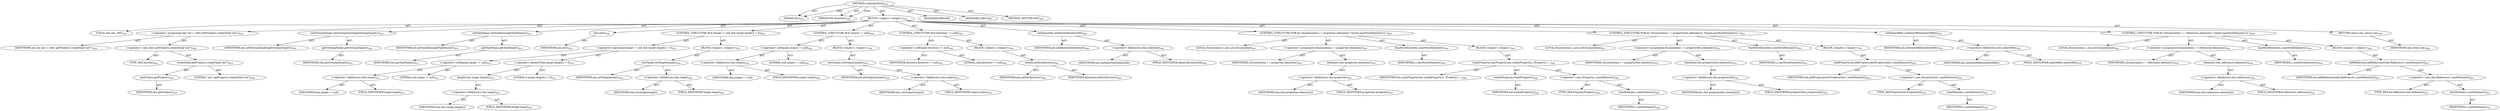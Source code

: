 digraph "createAntTask" {  
"111669149716" [label = <(METHOD,createAntTask)<SUB>428</SUB>> ]
"115964117009" [label = <(PARAM,this)<SUB>428</SUB>> ]
"115964117030" [label = <(PARAM,File directory)<SUB>428</SUB>> ]
"25769803825" [label = <(BLOCK,&lt;empty&gt;,&lt;empty&gt;)<SUB>428</SUB>> ]
"94489280526" [label = <(LOCAL,Ant ant: ANY)<SUB>429</SUB>> ]
"30064771229" [label = <(&lt;operator&gt;.assignment,Ant ant = (Ant) getProject().createTask(&quot;ant&quot;))<SUB>429</SUB>> ]
"68719476878" [label = <(IDENTIFIER,ant,Ant ant = (Ant) getProject().createTask(&quot;ant&quot;))<SUB>429</SUB>> ]
"30064771230" [label = <(&lt;operator&gt;.cast,(Ant) getProject().createTask(&quot;ant&quot;))<SUB>429</SUB>> ]
"180388626434" [label = <(TYPE_REF,Ant,Ant)<SUB>429</SUB>> ]
"30064771231" [label = <(createTask,getProject().createTask(&quot;ant&quot;))<SUB>429</SUB>> ]
"30064771232" [label = <(getProject,getProject())<SUB>429</SUB>> ]
"68719476760" [label = <(IDENTIFIER,this,getProject())<SUB>429</SUB>> ]
"90194313242" [label = <(LITERAL,&quot;ant&quot;,getProject().createTask(&quot;ant&quot;))<SUB>429</SUB>> ]
"30064771233" [label = <(setOwningTarget,setOwningTarget(getOwningTarget()))<SUB>430</SUB>> ]
"68719476879" [label = <(IDENTIFIER,ant,setOwningTarget(getOwningTarget()))<SUB>430</SUB>> ]
"30064771234" [label = <(getOwningTarget,getOwningTarget())<SUB>430</SUB>> ]
"68719476761" [label = <(IDENTIFIER,this,getOwningTarget())<SUB>430</SUB>> ]
"30064771235" [label = <(setTaskName,setTaskName(getTaskName()))<SUB>431</SUB>> ]
"68719476880" [label = <(IDENTIFIER,ant,setTaskName(getTaskName()))<SUB>431</SUB>> ]
"30064771236" [label = <(getTaskName,getTaskName())<SUB>431</SUB>> ]
"68719476762" [label = <(IDENTIFIER,this,getTaskName())<SUB>431</SUB>> ]
"30064771237" [label = <(init,init())<SUB>432</SUB>> ]
"68719476881" [label = <(IDENTIFIER,ant,init())<SUB>432</SUB>> ]
"47244640281" [label = <(CONTROL_STRUCTURE,IF,if (target != null &amp;&amp; target.length() &gt; 0))<SUB>433</SUB>> ]
"30064771238" [label = <(&lt;operator&gt;.logicalAnd,target != null &amp;&amp; target.length() &gt; 0)<SUB>433</SUB>> ]
"30064771239" [label = <(&lt;operator&gt;.notEquals,target != null)<SUB>433</SUB>> ]
"30064771240" [label = <(&lt;operator&gt;.fieldAccess,this.target)<SUB>433</SUB>> ]
"68719476882" [label = <(IDENTIFIER,this,target != null)> ]
"55834574877" [label = <(FIELD_IDENTIFIER,target,target)<SUB>433</SUB>> ]
"90194313243" [label = <(LITERAL,null,target != null)<SUB>433</SUB>> ]
"30064771241" [label = <(&lt;operator&gt;.greaterThan,target.length() &gt; 0)<SUB>433</SUB>> ]
"30064771242" [label = <(length,this.target.length())<SUB>433</SUB>> ]
"30064771243" [label = <(&lt;operator&gt;.fieldAccess,this.target)<SUB>433</SUB>> ]
"68719476883" [label = <(IDENTIFIER,this,this.target.length())> ]
"55834574878" [label = <(FIELD_IDENTIFIER,target,target)<SUB>433</SUB>> ]
"90194313244" [label = <(LITERAL,0,target.length() &gt; 0)<SUB>433</SUB>> ]
"25769803826" [label = <(BLOCK,&lt;empty&gt;,&lt;empty&gt;)<SUB>433</SUB>> ]
"30064771244" [label = <(setTarget,setTarget(target))<SUB>434</SUB>> ]
"68719476884" [label = <(IDENTIFIER,ant,setTarget(target))<SUB>434</SUB>> ]
"30064771245" [label = <(&lt;operator&gt;.fieldAccess,this.target)<SUB>434</SUB>> ]
"68719476885" [label = <(IDENTIFIER,this,setTarget(target))> ]
"55834574879" [label = <(FIELD_IDENTIFIER,target,target)<SUB>434</SUB>> ]
"47244640282" [label = <(CONTROL_STRUCTURE,IF,if (output != null))<SUB>438</SUB>> ]
"30064771246" [label = <(&lt;operator&gt;.notEquals,output != null)<SUB>438</SUB>> ]
"30064771247" [label = <(&lt;operator&gt;.fieldAccess,this.output)<SUB>438</SUB>> ]
"68719476886" [label = <(IDENTIFIER,this,output != null)> ]
"55834574880" [label = <(FIELD_IDENTIFIER,output,output)<SUB>438</SUB>> ]
"90194313245" [label = <(LITERAL,null,output != null)<SUB>438</SUB>> ]
"25769803827" [label = <(BLOCK,&lt;empty&gt;,&lt;empty&gt;)<SUB>438</SUB>> ]
"30064771248" [label = <(setOutput,setOutput(output))<SUB>439</SUB>> ]
"68719476887" [label = <(IDENTIFIER,ant,setOutput(output))<SUB>439</SUB>> ]
"30064771249" [label = <(&lt;operator&gt;.fieldAccess,this.output)<SUB>439</SUB>> ]
"68719476888" [label = <(IDENTIFIER,this,setOutput(output))> ]
"55834574881" [label = <(FIELD_IDENTIFIER,output,output)<SUB>439</SUB>> ]
"47244640283" [label = <(CONTROL_STRUCTURE,IF,if (directory != null))<SUB>442</SUB>> ]
"30064771250" [label = <(&lt;operator&gt;.notEquals,directory != null)<SUB>442</SUB>> ]
"68719476889" [label = <(IDENTIFIER,directory,directory != null)<SUB>442</SUB>> ]
"90194313246" [label = <(LITERAL,null,directory != null)<SUB>442</SUB>> ]
"25769803828" [label = <(BLOCK,&lt;empty&gt;,&lt;empty&gt;)<SUB>442</SUB>> ]
"30064771251" [label = <(setDir,setDir(directory))<SUB>443</SUB>> ]
"68719476890" [label = <(IDENTIFIER,ant,setDir(directory))<SUB>443</SUB>> ]
"68719476891" [label = <(IDENTIFIER,directory,setDir(directory))<SUB>443</SUB>> ]
"30064771252" [label = <(setInheritAll,setInheritAll(inheritAll))<SUB>446</SUB>> ]
"68719476892" [label = <(IDENTIFIER,ant,setInheritAll(inheritAll))<SUB>446</SUB>> ]
"30064771253" [label = <(&lt;operator&gt;.fieldAccess,this.inheritAll)<SUB>446</SUB>> ]
"68719476893" [label = <(IDENTIFIER,this,setInheritAll(inheritAll))> ]
"55834574882" [label = <(FIELD_IDENTIFIER,inheritAll,inheritAll)<SUB>446</SUB>> ]
"47244640284" [label = <(CONTROL_STRUCTURE,FOR,for (Enumeration i = properties.elements(); Some(i.hasMoreElements()); ))<SUB>447</SUB>> ]
"94489280527" [label = <(LOCAL,Enumeration i: java.util.Enumeration)<SUB>447</SUB>> ]
"30064771254" [label = <(&lt;operator&gt;.assignment,Enumeration i = properties.elements())<SUB>447</SUB>> ]
"68719476894" [label = <(IDENTIFIER,i,Enumeration i = properties.elements())<SUB>447</SUB>> ]
"30064771255" [label = <(elements,this.properties.elements())<SUB>447</SUB>> ]
"30064771256" [label = <(&lt;operator&gt;.fieldAccess,this.properties)<SUB>447</SUB>> ]
"68719476895" [label = <(IDENTIFIER,this,this.properties.elements())> ]
"55834574883" [label = <(FIELD_IDENTIFIER,properties,properties)<SUB>447</SUB>> ]
"30064771257" [label = <(hasMoreElements,i.hasMoreElements())<SUB>447</SUB>> ]
"68719476896" [label = <(IDENTIFIER,i,i.hasMoreElements())<SUB>447</SUB>> ]
"25769803829" [label = <(BLOCK,&lt;empty&gt;,&lt;empty&gt;)<SUB>447</SUB>> ]
"30064771258" [label = <(copyProperty,copyProperty(ant.createProperty(), (Property) i...)<SUB>448</SUB>> ]
"68719476763" [label = <(IDENTIFIER,this,copyProperty(ant.createProperty(), (Property) i...)<SUB>448</SUB>> ]
"30064771259" [label = <(createProperty,createProperty())<SUB>448</SUB>> ]
"68719476897" [label = <(IDENTIFIER,ant,createProperty())<SUB>448</SUB>> ]
"30064771260" [label = <(&lt;operator&gt;.cast,(Property) i.nextElement())<SUB>448</SUB>> ]
"180388626435" [label = <(TYPE_REF,Property,Property)<SUB>448</SUB>> ]
"30064771261" [label = <(nextElement,i.nextElement())<SUB>448</SUB>> ]
"68719476898" [label = <(IDENTIFIER,i,i.nextElement())<SUB>448</SUB>> ]
"47244640285" [label = <(CONTROL_STRUCTURE,FOR,for (Enumeration i = propertySets.elements(); Some(i.hasMoreElements()); ))<SUB>451</SUB>> ]
"94489280528" [label = <(LOCAL,Enumeration i: java.util.Enumeration)<SUB>451</SUB>> ]
"30064771262" [label = <(&lt;operator&gt;.assignment,Enumeration i = propertySets.elements())<SUB>451</SUB>> ]
"68719476899" [label = <(IDENTIFIER,i,Enumeration i = propertySets.elements())<SUB>451</SUB>> ]
"30064771263" [label = <(elements,this.propertySets.elements())<SUB>451</SUB>> ]
"30064771264" [label = <(&lt;operator&gt;.fieldAccess,this.propertySets)<SUB>451</SUB>> ]
"68719476900" [label = <(IDENTIFIER,this,this.propertySets.elements())> ]
"55834574884" [label = <(FIELD_IDENTIFIER,propertySets,propertySets)<SUB>451</SUB>> ]
"30064771265" [label = <(hasMoreElements,i.hasMoreElements())<SUB>451</SUB>> ]
"68719476901" [label = <(IDENTIFIER,i,i.hasMoreElements())<SUB>451</SUB>> ]
"25769803830" [label = <(BLOCK,&lt;empty&gt;,&lt;empty&gt;)<SUB>451</SUB>> ]
"30064771266" [label = <(addPropertyset,addPropertyset((PropertySet) i.nextElement()))<SUB>452</SUB>> ]
"68719476902" [label = <(IDENTIFIER,ant,addPropertyset((PropertySet) i.nextElement()))<SUB>452</SUB>> ]
"30064771267" [label = <(&lt;operator&gt;.cast,(PropertySet) i.nextElement())<SUB>452</SUB>> ]
"180388626436" [label = <(TYPE_REF,PropertySet,PropertySet)<SUB>452</SUB>> ]
"30064771268" [label = <(nextElement,i.nextElement())<SUB>452</SUB>> ]
"68719476903" [label = <(IDENTIFIER,i,i.nextElement())<SUB>452</SUB>> ]
"30064771269" [label = <(setInheritRefs,setInheritRefs(inheritRefs))<SUB>455</SUB>> ]
"68719476904" [label = <(IDENTIFIER,ant,setInheritRefs(inheritRefs))<SUB>455</SUB>> ]
"30064771270" [label = <(&lt;operator&gt;.fieldAccess,this.inheritRefs)<SUB>455</SUB>> ]
"68719476905" [label = <(IDENTIFIER,this,setInheritRefs(inheritRefs))> ]
"55834574885" [label = <(FIELD_IDENTIFIER,inheritRefs,inheritRefs)<SUB>455</SUB>> ]
"47244640286" [label = <(CONTROL_STRUCTURE,FOR,for (Enumeration i = references.elements(); Some(i.hasMoreElements()); ))<SUB>456</SUB>> ]
"94489280529" [label = <(LOCAL,Enumeration i: java.util.Enumeration)<SUB>456</SUB>> ]
"30064771271" [label = <(&lt;operator&gt;.assignment,Enumeration i = references.elements())<SUB>456</SUB>> ]
"68719476906" [label = <(IDENTIFIER,i,Enumeration i = references.elements())<SUB>456</SUB>> ]
"30064771272" [label = <(elements,this.references.elements())<SUB>456</SUB>> ]
"30064771273" [label = <(&lt;operator&gt;.fieldAccess,this.references)<SUB>456</SUB>> ]
"68719476907" [label = <(IDENTIFIER,this,this.references.elements())> ]
"55834574886" [label = <(FIELD_IDENTIFIER,references,references)<SUB>456</SUB>> ]
"30064771274" [label = <(hasMoreElements,i.hasMoreElements())<SUB>456</SUB>> ]
"68719476908" [label = <(IDENTIFIER,i,i.hasMoreElements())<SUB>456</SUB>> ]
"25769803831" [label = <(BLOCK,&lt;empty&gt;,&lt;empty&gt;)<SUB>456</SUB>> ]
"30064771275" [label = <(addReference,addReference((Ant.Reference) i.nextElement()))<SUB>457</SUB>> ]
"68719476909" [label = <(IDENTIFIER,ant,addReference((Ant.Reference) i.nextElement()))<SUB>457</SUB>> ]
"30064771276" [label = <(&lt;operator&gt;.cast,(Ant.Reference) i.nextElement())<SUB>457</SUB>> ]
"180388626437" [label = <(TYPE_REF,Ant.Reference,Ant.Reference)<SUB>457</SUB>> ]
"30064771277" [label = <(nextElement,i.nextElement())<SUB>457</SUB>> ]
"68719476910" [label = <(IDENTIFIER,i,i.nextElement())<SUB>457</SUB>> ]
"146028888069" [label = <(RETURN,return ant;,return ant;)<SUB>460</SUB>> ]
"68719476911" [label = <(IDENTIFIER,ant,return ant;)<SUB>460</SUB>> ]
"133143986227" [label = <(MODIFIER,PRIVATE)> ]
"133143986228" [label = <(MODIFIER,VIRTUAL)> ]
"128849018900" [label = <(METHOD_RETURN,ANY)<SUB>428</SUB>> ]
  "111669149716" -> "115964117009"  [ label = "AST: "] 
  "111669149716" -> "115964117030"  [ label = "AST: "] 
  "111669149716" -> "25769803825"  [ label = "AST: "] 
  "111669149716" -> "133143986227"  [ label = "AST: "] 
  "111669149716" -> "133143986228"  [ label = "AST: "] 
  "111669149716" -> "128849018900"  [ label = "AST: "] 
  "25769803825" -> "94489280526"  [ label = "AST: "] 
  "25769803825" -> "30064771229"  [ label = "AST: "] 
  "25769803825" -> "30064771233"  [ label = "AST: "] 
  "25769803825" -> "30064771235"  [ label = "AST: "] 
  "25769803825" -> "30064771237"  [ label = "AST: "] 
  "25769803825" -> "47244640281"  [ label = "AST: "] 
  "25769803825" -> "47244640282"  [ label = "AST: "] 
  "25769803825" -> "47244640283"  [ label = "AST: "] 
  "25769803825" -> "30064771252"  [ label = "AST: "] 
  "25769803825" -> "47244640284"  [ label = "AST: "] 
  "25769803825" -> "47244640285"  [ label = "AST: "] 
  "25769803825" -> "30064771269"  [ label = "AST: "] 
  "25769803825" -> "47244640286"  [ label = "AST: "] 
  "25769803825" -> "146028888069"  [ label = "AST: "] 
  "30064771229" -> "68719476878"  [ label = "AST: "] 
  "30064771229" -> "30064771230"  [ label = "AST: "] 
  "30064771230" -> "180388626434"  [ label = "AST: "] 
  "30064771230" -> "30064771231"  [ label = "AST: "] 
  "30064771231" -> "30064771232"  [ label = "AST: "] 
  "30064771231" -> "90194313242"  [ label = "AST: "] 
  "30064771232" -> "68719476760"  [ label = "AST: "] 
  "30064771233" -> "68719476879"  [ label = "AST: "] 
  "30064771233" -> "30064771234"  [ label = "AST: "] 
  "30064771234" -> "68719476761"  [ label = "AST: "] 
  "30064771235" -> "68719476880"  [ label = "AST: "] 
  "30064771235" -> "30064771236"  [ label = "AST: "] 
  "30064771236" -> "68719476762"  [ label = "AST: "] 
  "30064771237" -> "68719476881"  [ label = "AST: "] 
  "47244640281" -> "30064771238"  [ label = "AST: "] 
  "47244640281" -> "25769803826"  [ label = "AST: "] 
  "30064771238" -> "30064771239"  [ label = "AST: "] 
  "30064771238" -> "30064771241"  [ label = "AST: "] 
  "30064771239" -> "30064771240"  [ label = "AST: "] 
  "30064771239" -> "90194313243"  [ label = "AST: "] 
  "30064771240" -> "68719476882"  [ label = "AST: "] 
  "30064771240" -> "55834574877"  [ label = "AST: "] 
  "30064771241" -> "30064771242"  [ label = "AST: "] 
  "30064771241" -> "90194313244"  [ label = "AST: "] 
  "30064771242" -> "30064771243"  [ label = "AST: "] 
  "30064771243" -> "68719476883"  [ label = "AST: "] 
  "30064771243" -> "55834574878"  [ label = "AST: "] 
  "25769803826" -> "30064771244"  [ label = "AST: "] 
  "30064771244" -> "68719476884"  [ label = "AST: "] 
  "30064771244" -> "30064771245"  [ label = "AST: "] 
  "30064771245" -> "68719476885"  [ label = "AST: "] 
  "30064771245" -> "55834574879"  [ label = "AST: "] 
  "47244640282" -> "30064771246"  [ label = "AST: "] 
  "47244640282" -> "25769803827"  [ label = "AST: "] 
  "30064771246" -> "30064771247"  [ label = "AST: "] 
  "30064771246" -> "90194313245"  [ label = "AST: "] 
  "30064771247" -> "68719476886"  [ label = "AST: "] 
  "30064771247" -> "55834574880"  [ label = "AST: "] 
  "25769803827" -> "30064771248"  [ label = "AST: "] 
  "30064771248" -> "68719476887"  [ label = "AST: "] 
  "30064771248" -> "30064771249"  [ label = "AST: "] 
  "30064771249" -> "68719476888"  [ label = "AST: "] 
  "30064771249" -> "55834574881"  [ label = "AST: "] 
  "47244640283" -> "30064771250"  [ label = "AST: "] 
  "47244640283" -> "25769803828"  [ label = "AST: "] 
  "30064771250" -> "68719476889"  [ label = "AST: "] 
  "30064771250" -> "90194313246"  [ label = "AST: "] 
  "25769803828" -> "30064771251"  [ label = "AST: "] 
  "30064771251" -> "68719476890"  [ label = "AST: "] 
  "30064771251" -> "68719476891"  [ label = "AST: "] 
  "30064771252" -> "68719476892"  [ label = "AST: "] 
  "30064771252" -> "30064771253"  [ label = "AST: "] 
  "30064771253" -> "68719476893"  [ label = "AST: "] 
  "30064771253" -> "55834574882"  [ label = "AST: "] 
  "47244640284" -> "94489280527"  [ label = "AST: "] 
  "47244640284" -> "30064771254"  [ label = "AST: "] 
  "47244640284" -> "30064771257"  [ label = "AST: "] 
  "47244640284" -> "25769803829"  [ label = "AST: "] 
  "30064771254" -> "68719476894"  [ label = "AST: "] 
  "30064771254" -> "30064771255"  [ label = "AST: "] 
  "30064771255" -> "30064771256"  [ label = "AST: "] 
  "30064771256" -> "68719476895"  [ label = "AST: "] 
  "30064771256" -> "55834574883"  [ label = "AST: "] 
  "30064771257" -> "68719476896"  [ label = "AST: "] 
  "25769803829" -> "30064771258"  [ label = "AST: "] 
  "30064771258" -> "68719476763"  [ label = "AST: "] 
  "30064771258" -> "30064771259"  [ label = "AST: "] 
  "30064771258" -> "30064771260"  [ label = "AST: "] 
  "30064771259" -> "68719476897"  [ label = "AST: "] 
  "30064771260" -> "180388626435"  [ label = "AST: "] 
  "30064771260" -> "30064771261"  [ label = "AST: "] 
  "30064771261" -> "68719476898"  [ label = "AST: "] 
  "47244640285" -> "94489280528"  [ label = "AST: "] 
  "47244640285" -> "30064771262"  [ label = "AST: "] 
  "47244640285" -> "30064771265"  [ label = "AST: "] 
  "47244640285" -> "25769803830"  [ label = "AST: "] 
  "30064771262" -> "68719476899"  [ label = "AST: "] 
  "30064771262" -> "30064771263"  [ label = "AST: "] 
  "30064771263" -> "30064771264"  [ label = "AST: "] 
  "30064771264" -> "68719476900"  [ label = "AST: "] 
  "30064771264" -> "55834574884"  [ label = "AST: "] 
  "30064771265" -> "68719476901"  [ label = "AST: "] 
  "25769803830" -> "30064771266"  [ label = "AST: "] 
  "30064771266" -> "68719476902"  [ label = "AST: "] 
  "30064771266" -> "30064771267"  [ label = "AST: "] 
  "30064771267" -> "180388626436"  [ label = "AST: "] 
  "30064771267" -> "30064771268"  [ label = "AST: "] 
  "30064771268" -> "68719476903"  [ label = "AST: "] 
  "30064771269" -> "68719476904"  [ label = "AST: "] 
  "30064771269" -> "30064771270"  [ label = "AST: "] 
  "30064771270" -> "68719476905"  [ label = "AST: "] 
  "30064771270" -> "55834574885"  [ label = "AST: "] 
  "47244640286" -> "94489280529"  [ label = "AST: "] 
  "47244640286" -> "30064771271"  [ label = "AST: "] 
  "47244640286" -> "30064771274"  [ label = "AST: "] 
  "47244640286" -> "25769803831"  [ label = "AST: "] 
  "30064771271" -> "68719476906"  [ label = "AST: "] 
  "30064771271" -> "30064771272"  [ label = "AST: "] 
  "30064771272" -> "30064771273"  [ label = "AST: "] 
  "30064771273" -> "68719476907"  [ label = "AST: "] 
  "30064771273" -> "55834574886"  [ label = "AST: "] 
  "30064771274" -> "68719476908"  [ label = "AST: "] 
  "25769803831" -> "30064771275"  [ label = "AST: "] 
  "30064771275" -> "68719476909"  [ label = "AST: "] 
  "30064771275" -> "30064771276"  [ label = "AST: "] 
  "30064771276" -> "180388626437"  [ label = "AST: "] 
  "30064771276" -> "30064771277"  [ label = "AST: "] 
  "30064771277" -> "68719476910"  [ label = "AST: "] 
  "146028888069" -> "68719476911"  [ label = "AST: "] 
  "111669149716" -> "115964117009"  [ label = "DDG: "] 
  "111669149716" -> "115964117030"  [ label = "DDG: "] 
}
